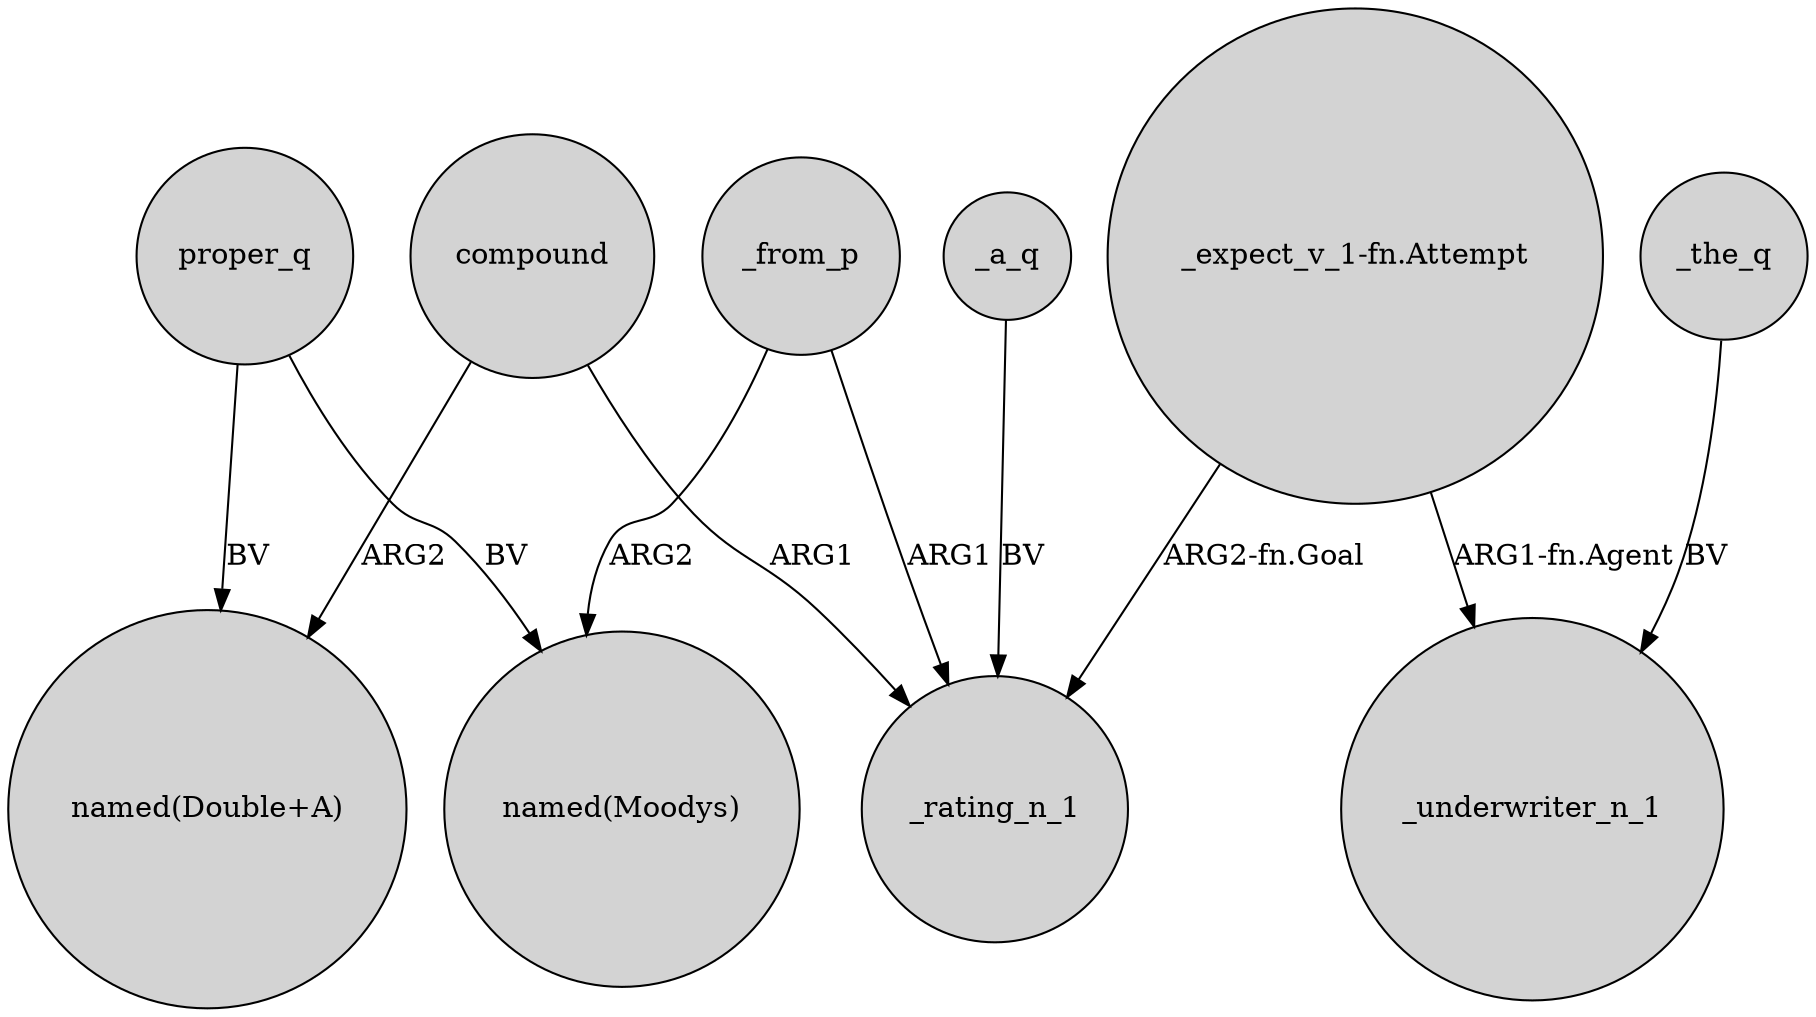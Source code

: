 digraph {
	node [shape=circle style=filled]
	compound -> "named(Double+A)" [label=ARG2]
	proper_q -> "named(Double+A)" [label=BV]
	_the_q -> _underwriter_n_1 [label=BV]
	"_expect_v_1-fn.Attempt" -> _rating_n_1 [label="ARG2-fn.Goal"]
	_a_q -> _rating_n_1 [label=BV]
	_from_p -> _rating_n_1 [label=ARG1]
	_from_p -> "named(Moodys)" [label=ARG2]
	"_expect_v_1-fn.Attempt" -> _underwriter_n_1 [label="ARG1-fn.Agent"]
	proper_q -> "named(Moodys)" [label=BV]
	compound -> _rating_n_1 [label=ARG1]
}
